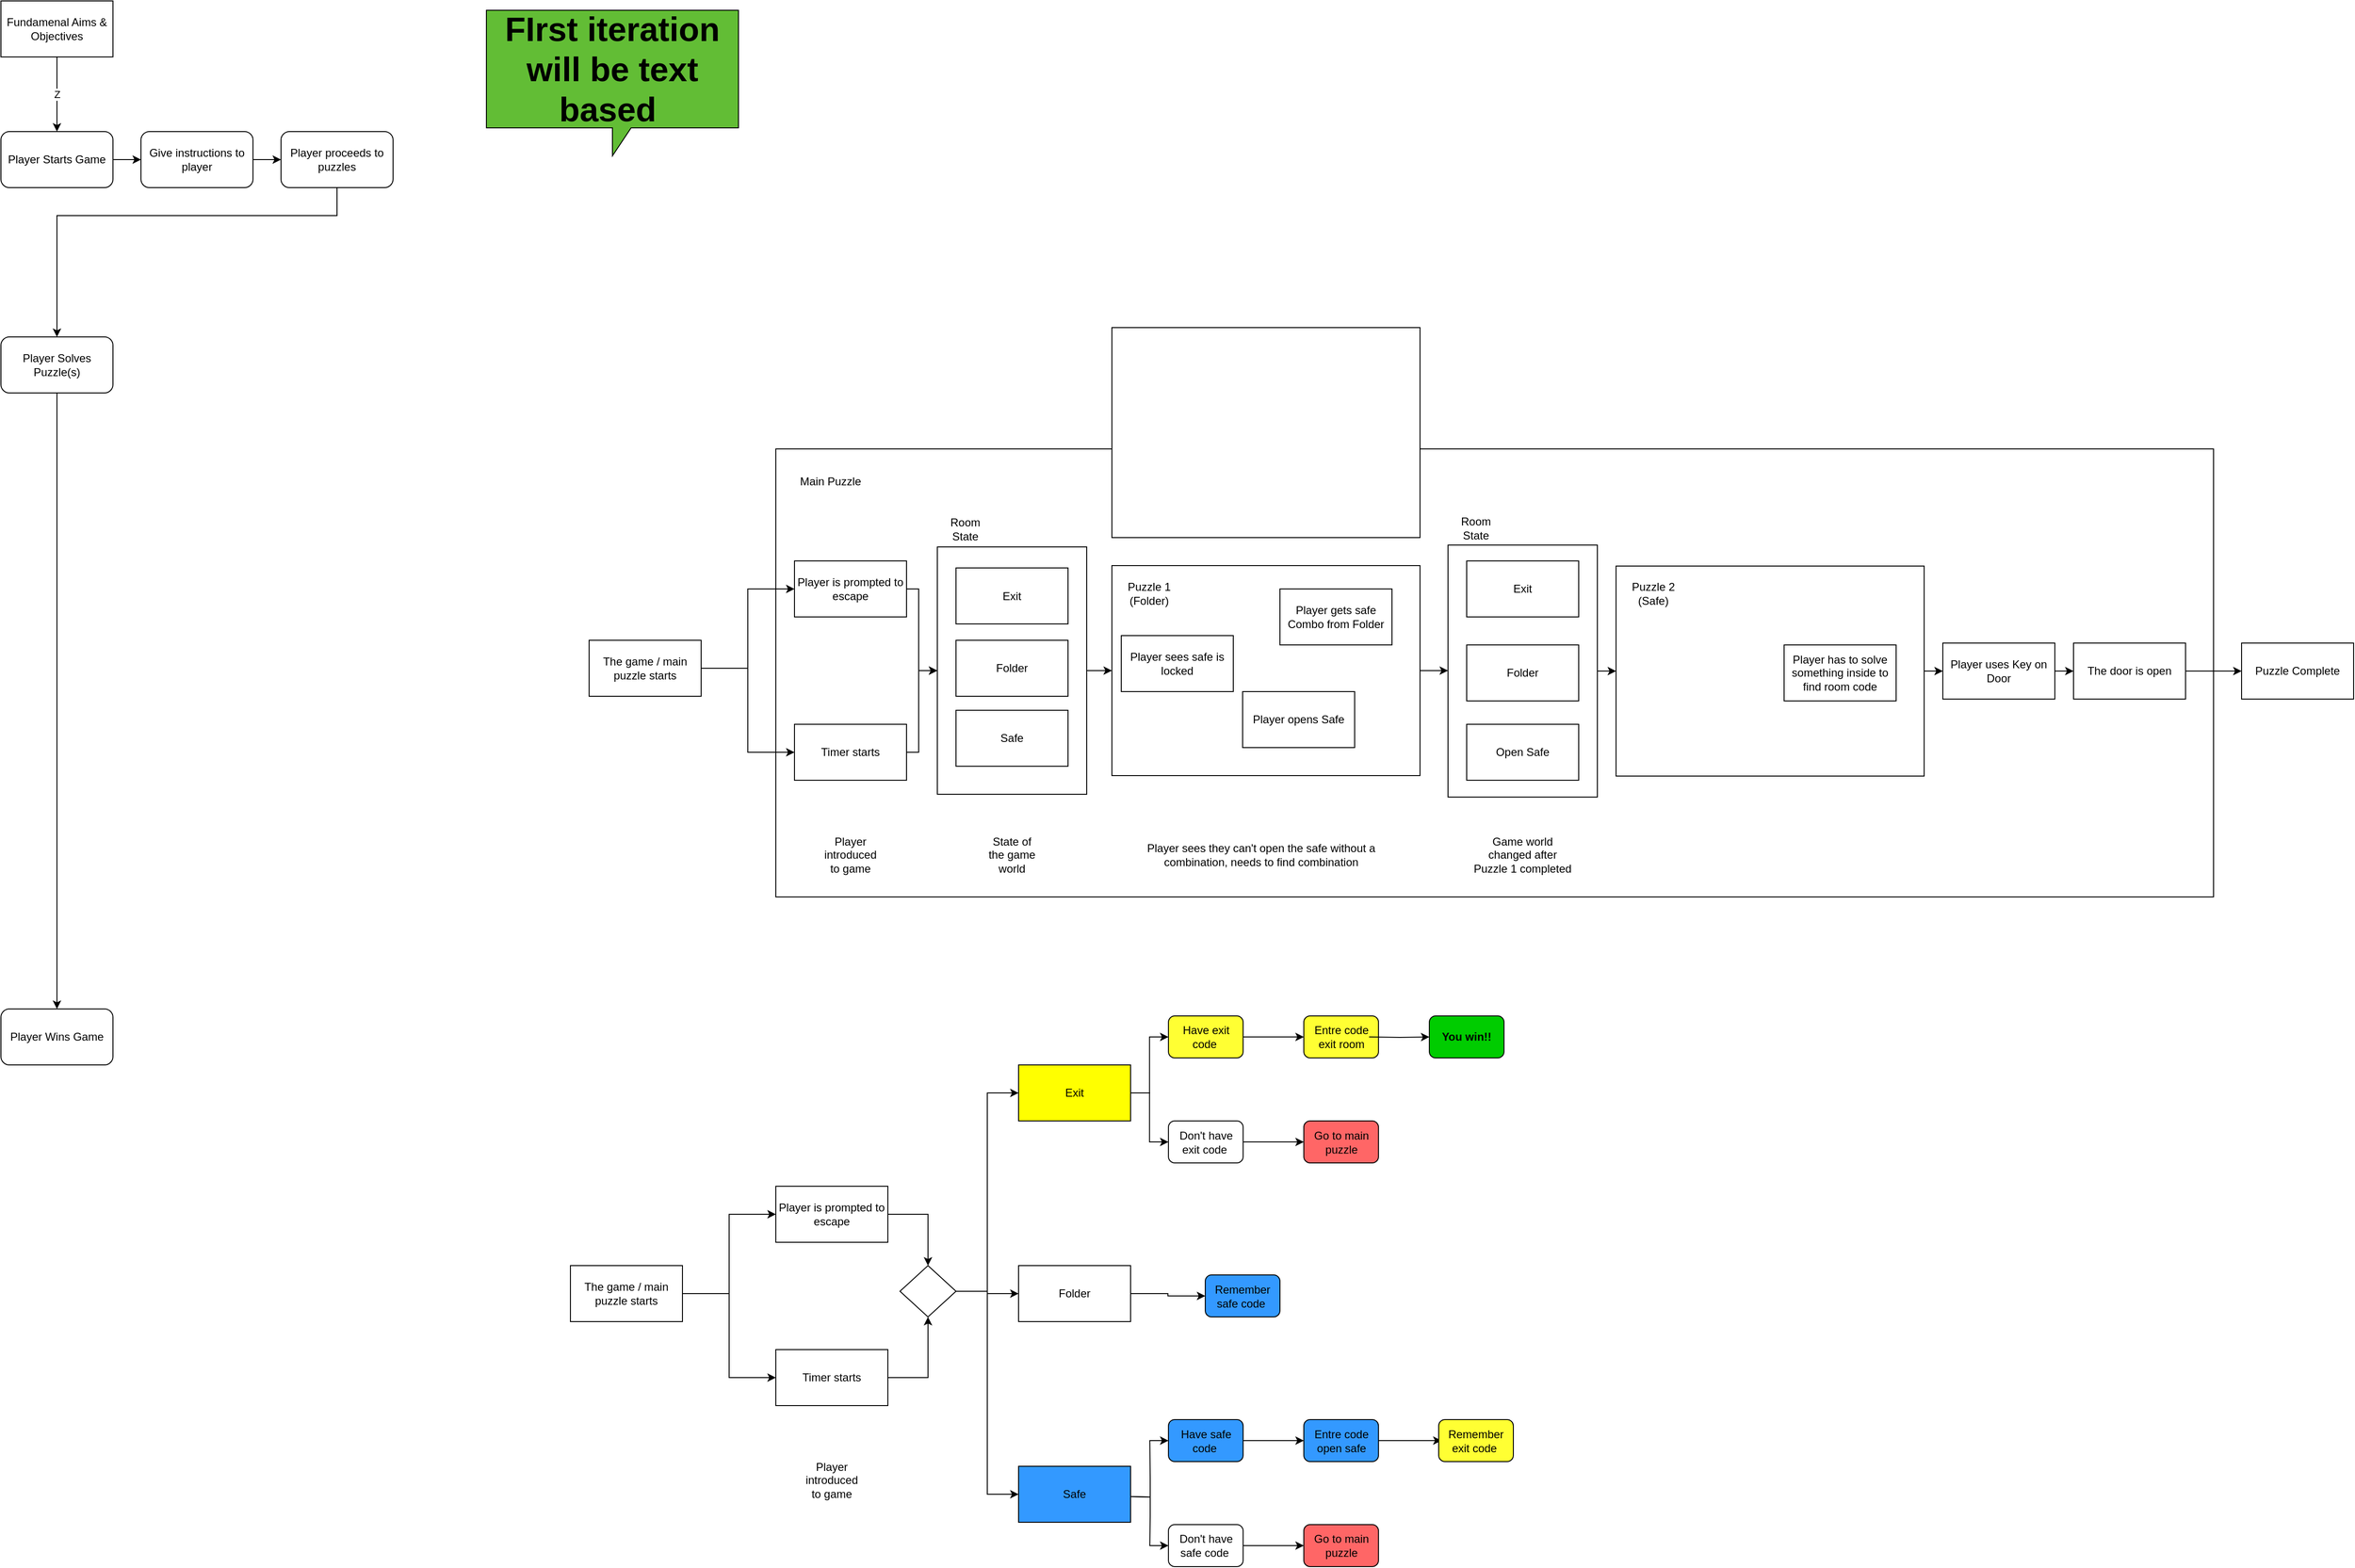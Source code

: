 <mxfile>
    <diagram name="Page-1" id="GfA2yV0lj326bmlCq0dj">
        <mxGraphModel dx="2487" dy="1410" grid="1" gridSize="10" guides="1" tooltips="1" connect="1" arrows="1" fold="1" page="1" pageScale="1" pageWidth="827" pageHeight="1169" math="0" shadow="0">
            <root>
                <mxCell id="0"/>
                <mxCell id="1" parent="0"/>
                <mxCell id="dLEeH7XtWC_-MkwcOJhK-49" value="" style="rounded=0;whiteSpace=wrap;html=1;movable=1;resizable=1;rotatable=1;deletable=1;editable=1;locked=0;connectable=1;" parent="1" vertex="1">
                    <mxGeometry x="850" y="490" width="1540" height="480" as="geometry"/>
                </mxCell>
                <mxCell id="dLEeH7XtWC_-MkwcOJhK-95" style="edgeStyle=orthogonalEdgeStyle;rounded=0;orthogonalLoop=1;jettySize=auto;html=1;exitX=1;exitY=0.5;exitDx=0;exitDy=0;entryX=0;entryY=0.5;entryDx=0;entryDy=0;" parent="1" source="dLEeH7XtWC_-MkwcOJhK-70" target="dLEeH7XtWC_-MkwcOJhK-77" edge="1">
                    <mxGeometry relative="1" as="geometry"/>
                </mxCell>
                <mxCell id="dLEeH7XtWC_-MkwcOJhK-70" value="" style="rounded=0;whiteSpace=wrap;html=1;fontStyle=1" parent="1" vertex="1">
                    <mxGeometry x="1210" y="615" width="330" height="225" as="geometry"/>
                </mxCell>
                <mxCell id="dLEeH7XtWC_-MkwcOJhK-94" style="edgeStyle=orthogonalEdgeStyle;rounded=0;orthogonalLoop=1;jettySize=auto;html=1;exitX=1;exitY=0.5;exitDx=0;exitDy=0;entryX=0;entryY=0.5;entryDx=0;entryDy=0;" parent="1" source="dLEeH7XtWC_-MkwcOJhK-46" target="dLEeH7XtWC_-MkwcOJhK-70" edge="1">
                    <mxGeometry relative="1" as="geometry"/>
                </mxCell>
                <mxCell id="dLEeH7XtWC_-MkwcOJhK-46" value="" style="rounded=0;whiteSpace=wrap;html=1;movable=1;resizable=1;rotatable=1;deletable=1;editable=1;locked=0;connectable=1;" parent="1" vertex="1">
                    <mxGeometry x="1023" y="595" width="160" height="265" as="geometry"/>
                </mxCell>
                <mxCell id="dLEeH7XtWC_-MkwcOJhK-6" value="Z" style="edgeStyle=orthogonalEdgeStyle;rounded=0;orthogonalLoop=1;jettySize=auto;html=1;exitX=0.5;exitY=1;exitDx=0;exitDy=0;entryX=0.5;entryY=0;entryDx=0;entryDy=0;" parent="1" source="dLEeH7XtWC_-MkwcOJhK-2" target="dLEeH7XtWC_-MkwcOJhK-3" edge="1">
                    <mxGeometry relative="1" as="geometry"/>
                </mxCell>
                <mxCell id="dLEeH7XtWC_-MkwcOJhK-2" value="&lt;div&gt;Fundamenal Aims &amp;amp; Objectives&lt;/div&gt;" style="rounded=0;whiteSpace=wrap;html=1;" parent="1" vertex="1">
                    <mxGeometry x="20" y="10" width="120" height="60" as="geometry"/>
                </mxCell>
                <mxCell id="dLEeH7XtWC_-MkwcOJhK-12" style="edgeStyle=orthogonalEdgeStyle;rounded=0;orthogonalLoop=1;jettySize=auto;html=1;exitX=1;exitY=0.5;exitDx=0;exitDy=0;entryX=0;entryY=0.5;entryDx=0;entryDy=0;" parent="1" source="dLEeH7XtWC_-MkwcOJhK-3" target="dLEeH7XtWC_-MkwcOJhK-11" edge="1">
                    <mxGeometry relative="1" as="geometry"/>
                </mxCell>
                <mxCell id="dLEeH7XtWC_-MkwcOJhK-3" value="Player Starts Game" style="rounded=1;whiteSpace=wrap;html=1;" parent="1" vertex="1">
                    <mxGeometry x="20" y="150" width="120" height="60" as="geometry"/>
                </mxCell>
                <mxCell id="dLEeH7XtWC_-MkwcOJhK-103" style="edgeStyle=orthogonalEdgeStyle;rounded=0;orthogonalLoop=1;jettySize=auto;html=1;exitX=0.5;exitY=1;exitDx=0;exitDy=0;entryX=0.5;entryY=0;entryDx=0;entryDy=0;" parent="1" source="dLEeH7XtWC_-MkwcOJhK-4" target="dLEeH7XtWC_-MkwcOJhK-5" edge="1">
                    <mxGeometry relative="1" as="geometry"/>
                </mxCell>
                <mxCell id="dLEeH7XtWC_-MkwcOJhK-4" value="Player Solves Puzzle(s)" style="rounded=1;whiteSpace=wrap;html=1;" parent="1" vertex="1">
                    <mxGeometry x="20" y="370" width="120" height="60" as="geometry"/>
                </mxCell>
                <mxCell id="dLEeH7XtWC_-MkwcOJhK-5" value="Player Wins Game" style="rounded=1;whiteSpace=wrap;html=1;" parent="1" vertex="1">
                    <mxGeometry x="20" y="1090" width="120" height="60" as="geometry"/>
                </mxCell>
                <mxCell id="dLEeH7XtWC_-MkwcOJhK-14" style="edgeStyle=orthogonalEdgeStyle;rounded=0;orthogonalLoop=1;jettySize=auto;html=1;exitX=1;exitY=0.5;exitDx=0;exitDy=0;entryX=0;entryY=0.5;entryDx=0;entryDy=0;" parent="1" source="dLEeH7XtWC_-MkwcOJhK-11" target="dLEeH7XtWC_-MkwcOJhK-13" edge="1">
                    <mxGeometry relative="1" as="geometry"/>
                </mxCell>
                <mxCell id="dLEeH7XtWC_-MkwcOJhK-11" value="Give instructions to player" style="rounded=1;whiteSpace=wrap;html=1;" parent="1" vertex="1">
                    <mxGeometry x="170" y="150" width="120" height="60" as="geometry"/>
                </mxCell>
                <mxCell id="dLEeH7XtWC_-MkwcOJhK-15" style="edgeStyle=orthogonalEdgeStyle;rounded=0;orthogonalLoop=1;jettySize=auto;html=1;exitX=0.5;exitY=1;exitDx=0;exitDy=0;entryX=0.5;entryY=0;entryDx=0;entryDy=0;" parent="1" source="dLEeH7XtWC_-MkwcOJhK-13" target="dLEeH7XtWC_-MkwcOJhK-4" edge="1">
                    <mxGeometry relative="1" as="geometry">
                        <mxPoint x="80" y="610" as="targetPoint"/>
                        <Array as="points">
                            <mxPoint x="380" y="240"/>
                            <mxPoint x="80" y="240"/>
                        </Array>
                    </mxGeometry>
                </mxCell>
                <mxCell id="dLEeH7XtWC_-MkwcOJhK-13" value="Player proceeds to puzzles" style="rounded=1;whiteSpace=wrap;html=1;" parent="1" vertex="1">
                    <mxGeometry x="320" y="150" width="120" height="60" as="geometry"/>
                </mxCell>
                <mxCell id="dLEeH7XtWC_-MkwcOJhK-28" value="&lt;div&gt;Puzzle Complete&lt;/div&gt;" style="rounded=0;whiteSpace=wrap;html=1;" parent="1" vertex="1">
                    <mxGeometry x="2420" y="698" width="120" height="60" as="geometry"/>
                </mxCell>
                <mxCell id="dLEeH7XtWC_-MkwcOJhK-33" style="edgeStyle=orthogonalEdgeStyle;rounded=0;orthogonalLoop=1;jettySize=auto;html=1;exitX=1;exitY=0.5;exitDx=0;exitDy=0;entryX=0;entryY=0.5;entryDx=0;entryDy=0;" parent="1" source="dLEeH7XtWC_-MkwcOJhK-29" target="dLEeH7XtWC_-MkwcOJhK-28" edge="1">
                    <mxGeometry relative="1" as="geometry"/>
                </mxCell>
                <mxCell id="dLEeH7XtWC_-MkwcOJhK-29" value="The door is open" style="rounded=0;whiteSpace=wrap;html=1;" parent="1" vertex="1">
                    <mxGeometry x="2240" y="698" width="120" height="60" as="geometry"/>
                </mxCell>
                <mxCell id="dLEeH7XtWC_-MkwcOJhK-85" style="edgeStyle=orthogonalEdgeStyle;rounded=0;orthogonalLoop=1;jettySize=auto;html=1;exitX=1;exitY=0.5;exitDx=0;exitDy=0;entryX=0;entryY=0.5;entryDx=0;entryDy=0;" parent="1" source="dLEeH7XtWC_-MkwcOJhK-31" target="dLEeH7XtWC_-MkwcOJhK-45" edge="1">
                    <mxGeometry relative="1" as="geometry"/>
                </mxCell>
                <mxCell id="dLEeH7XtWC_-MkwcOJhK-86" style="edgeStyle=orthogonalEdgeStyle;rounded=0;orthogonalLoop=1;jettySize=auto;html=1;exitX=1;exitY=0.5;exitDx=0;exitDy=0;entryX=0;entryY=0.5;entryDx=0;entryDy=0;" parent="1" source="dLEeH7XtWC_-MkwcOJhK-31" target="lfsXM8BVKZFqsffCW_9Q-21" edge="1">
                    <mxGeometry relative="1" as="geometry"/>
                </mxCell>
                <mxCell id="dLEeH7XtWC_-MkwcOJhK-31" value="The game / main puzzle starts" style="rounded=0;whiteSpace=wrap;html=1;" parent="1" vertex="1">
                    <mxGeometry x="650" y="695" width="120" height="60" as="geometry"/>
                </mxCell>
                <mxCell id="dLEeH7XtWC_-MkwcOJhK-35" style="edgeStyle=orthogonalEdgeStyle;rounded=0;orthogonalLoop=1;jettySize=auto;html=1;exitX=1;exitY=0.5;exitDx=0;exitDy=0;entryX=0;entryY=0.5;entryDx=0;entryDy=0;" parent="1" source="dLEeH7XtWC_-MkwcOJhK-34" target="dLEeH7XtWC_-MkwcOJhK-29" edge="1">
                    <mxGeometry relative="1" as="geometry"/>
                </mxCell>
                <mxCell id="dLEeH7XtWC_-MkwcOJhK-34" value="&lt;div&gt;Player uses Key on Door&lt;/div&gt;" style="rounded=0;whiteSpace=wrap;html=1;" parent="1" vertex="1">
                    <mxGeometry x="2100" y="698" width="120" height="60" as="geometry"/>
                </mxCell>
                <mxCell id="dLEeH7XtWC_-MkwcOJhK-38" value="Player gets safe Combo from Folder" style="rounded=0;whiteSpace=wrap;html=1;" parent="1" vertex="1">
                    <mxGeometry x="1390" y="640" width="120" height="60" as="geometry"/>
                </mxCell>
                <mxCell id="dLEeH7XtWC_-MkwcOJhK-41" value="Folder" style="rounded=0;whiteSpace=wrap;html=1;movable=1;resizable=1;rotatable=1;deletable=1;editable=1;locked=0;connectable=1;" parent="1" vertex="1">
                    <mxGeometry x="1043" y="695" width="120" height="60" as="geometry"/>
                </mxCell>
                <mxCell id="dLEeH7XtWC_-MkwcOJhK-43" value="Exit" style="rounded=0;whiteSpace=wrap;html=1;movable=1;resizable=1;rotatable=1;deletable=1;editable=1;locked=0;connectable=1;" parent="1" vertex="1">
                    <mxGeometry x="1043" y="617.5" width="120" height="60" as="geometry"/>
                </mxCell>
                <mxCell id="dLEeH7XtWC_-MkwcOJhK-44" value="&lt;div&gt;Safe&lt;/div&gt;" style="rounded=0;whiteSpace=wrap;html=1;movable=1;resizable=1;rotatable=1;deletable=1;editable=1;locked=0;connectable=1;" parent="1" vertex="1">
                    <mxGeometry x="1043" y="770" width="120" height="60" as="geometry"/>
                </mxCell>
                <mxCell id="dLEeH7XtWC_-MkwcOJhK-47" value="Player sees safe is locked" style="rounded=0;whiteSpace=wrap;html=1;" parent="1" vertex="1">
                    <mxGeometry x="1220" y="690" width="120" height="60" as="geometry"/>
                </mxCell>
                <mxCell id="dLEeH7XtWC_-MkwcOJhK-90" style="edgeStyle=orthogonalEdgeStyle;rounded=0;orthogonalLoop=1;jettySize=auto;html=1;exitX=1;exitY=0.5;exitDx=0;exitDy=0;entryX=0;entryY=0.5;entryDx=0;entryDy=0;" parent="1" source="dLEeH7XtWC_-MkwcOJhK-45" target="dLEeH7XtWC_-MkwcOJhK-46" edge="1">
                    <mxGeometry relative="1" as="geometry">
                        <Array as="points">
                            <mxPoint x="1003" y="640"/>
                            <mxPoint x="1003" y="728"/>
                        </Array>
                    </mxGeometry>
                </mxCell>
                <mxCell id="dLEeH7XtWC_-MkwcOJhK-45" value="Player is prompted to escape" style="rounded=0;whiteSpace=wrap;html=1;" parent="1" vertex="1">
                    <mxGeometry x="870" y="610" width="120" height="60" as="geometry"/>
                </mxCell>
                <mxCell id="dLEeH7XtWC_-MkwcOJhK-51" value="Main Puzzle" style="text;strokeColor=none;fillColor=none;align=left;verticalAlign=middle;spacingLeft=4;spacingRight=4;overflow=hidden;points=[[0,0.5],[1,0.5]];portConstraint=eastwest;rotatable=0;whiteSpace=wrap;html=1;" parent="1" vertex="1">
                    <mxGeometry x="870" y="510" width="160" height="30" as="geometry"/>
                </mxCell>
                <mxCell id="fkQmUBQ5UeqzKAua68R4-10" value="&lt;b style=&quot;font-size: 12px;&quot;&gt;&lt;font style=&quot;font-size: 36px;&quot;&gt;FIrst iteration will be text based&amp;nbsp;&lt;/font&gt;&lt;/b&gt;" style="shape=callout;whiteSpace=wrap;html=1;perimeter=calloutPerimeter;fillColor=#62BD35;" parent="1" vertex="1">
                    <mxGeometry x="540" y="20" width="270" height="156" as="geometry"/>
                </mxCell>
                <mxCell id="dLEeH7XtWC_-MkwcOJhK-91" style="edgeStyle=orthogonalEdgeStyle;rounded=0;orthogonalLoop=1;jettySize=auto;html=1;exitX=1;exitY=0.5;exitDx=0;exitDy=0;entryX=0;entryY=0.5;entryDx=0;entryDy=0;" parent="1" source="lfsXM8BVKZFqsffCW_9Q-21" target="dLEeH7XtWC_-MkwcOJhK-46" edge="1">
                    <mxGeometry relative="1" as="geometry">
                        <Array as="points">
                            <mxPoint x="1003" y="815"/>
                            <mxPoint x="1003" y="728"/>
                        </Array>
                    </mxGeometry>
                </mxCell>
                <mxCell id="lfsXM8BVKZFqsffCW_9Q-21" value="Timer starts" style="rounded=0;whiteSpace=wrap;html=1;" parent="1" vertex="1">
                    <mxGeometry x="870" y="785" width="120" height="60" as="geometry"/>
                </mxCell>
                <mxCell id="dLEeH7XtWC_-MkwcOJhK-71" value="Puzzle 1 (Folder)" style="text;html=1;strokeColor=none;fillColor=none;align=center;verticalAlign=middle;whiteSpace=wrap;rounded=0;" parent="1" vertex="1">
                    <mxGeometry x="1220" y="630" width="60" height="30" as="geometry"/>
                </mxCell>
                <mxCell id="dLEeH7XtWC_-MkwcOJhK-97" style="edgeStyle=orthogonalEdgeStyle;rounded=0;orthogonalLoop=1;jettySize=auto;html=1;exitX=1;exitY=0.5;exitDx=0;exitDy=0;entryX=0;entryY=0.5;entryDx=0;entryDy=0;" parent="1" source="dLEeH7XtWC_-MkwcOJhK-72" target="dLEeH7XtWC_-MkwcOJhK-34" edge="1">
                    <mxGeometry relative="1" as="geometry"/>
                </mxCell>
                <mxCell id="dLEeH7XtWC_-MkwcOJhK-72" value="" style="rounded=0;whiteSpace=wrap;html=1;fontStyle=1" parent="1" vertex="1">
                    <mxGeometry x="1750" y="615.5" width="330" height="225" as="geometry"/>
                </mxCell>
                <mxCell id="dLEeH7XtWC_-MkwcOJhK-73" value="Player has to solve something inside to find room code" style="rounded=0;whiteSpace=wrap;html=1;" parent="1" vertex="1">
                    <mxGeometry x="1930" y="700" width="120" height="60" as="geometry"/>
                </mxCell>
                <mxCell id="dLEeH7XtWC_-MkwcOJhK-74" value="Player opens Safe" style="rounded=0;whiteSpace=wrap;html=1;" parent="1" vertex="1">
                    <mxGeometry x="1350" y="750" width="120" height="60" as="geometry"/>
                </mxCell>
                <mxCell id="dLEeH7XtWC_-MkwcOJhK-75" value="Puzzle 2&lt;br&gt;(Safe)" style="text;html=1;strokeColor=none;fillColor=none;align=center;verticalAlign=middle;whiteSpace=wrap;rounded=0;" parent="1" vertex="1">
                    <mxGeometry x="1760" y="630" width="60" height="30" as="geometry"/>
                </mxCell>
                <mxCell id="dLEeH7XtWC_-MkwcOJhK-96" style="edgeStyle=orthogonalEdgeStyle;rounded=0;orthogonalLoop=1;jettySize=auto;html=1;exitX=1;exitY=0.5;exitDx=0;exitDy=0;entryX=0;entryY=0.5;entryDx=0;entryDy=0;" parent="1" source="dLEeH7XtWC_-MkwcOJhK-77" target="dLEeH7XtWC_-MkwcOJhK-72" edge="1">
                    <mxGeometry relative="1" as="geometry"/>
                </mxCell>
                <mxCell id="dLEeH7XtWC_-MkwcOJhK-77" value="" style="rounded=0;whiteSpace=wrap;html=1;" parent="1" vertex="1">
                    <mxGeometry x="1570" y="593" width="160" height="270" as="geometry"/>
                </mxCell>
                <mxCell id="dLEeH7XtWC_-MkwcOJhK-78" value="Folder" style="rounded=0;whiteSpace=wrap;html=1;" parent="1" vertex="1">
                    <mxGeometry x="1590" y="700" width="120" height="60" as="geometry"/>
                </mxCell>
                <mxCell id="dLEeH7XtWC_-MkwcOJhK-79" value="Exit" style="rounded=0;whiteSpace=wrap;html=1;" parent="1" vertex="1">
                    <mxGeometry x="1590" y="610" width="120" height="60" as="geometry"/>
                </mxCell>
                <mxCell id="dLEeH7XtWC_-MkwcOJhK-80" value="&lt;div&gt;Open Safe&lt;/div&gt;" style="rounded=0;whiteSpace=wrap;html=1;" parent="1" vertex="1">
                    <mxGeometry x="1590" y="785" width="120" height="60" as="geometry"/>
                </mxCell>
                <mxCell id="dLEeH7XtWC_-MkwcOJhK-81" value="Room State" style="text;html=1;strokeColor=none;fillColor=none;align=center;verticalAlign=middle;whiteSpace=wrap;rounded=0;movable=1;resizable=1;rotatable=1;deletable=1;editable=1;locked=0;connectable=1;" parent="1" vertex="1">
                    <mxGeometry x="1023" y="561" width="60" height="30" as="geometry"/>
                </mxCell>
                <mxCell id="dLEeH7XtWC_-MkwcOJhK-82" value="Room State" style="text;html=1;strokeColor=none;fillColor=none;align=center;verticalAlign=middle;whiteSpace=wrap;rounded=0;" parent="1" vertex="1">
                    <mxGeometry x="1570" y="560" width="60" height="30" as="geometry"/>
                </mxCell>
                <mxCell id="dLEeH7XtWC_-MkwcOJhK-98" value="Player introduced to game" style="text;html=1;strokeColor=none;fillColor=none;align=center;verticalAlign=middle;whiteSpace=wrap;rounded=0;" parent="1" vertex="1">
                    <mxGeometry x="900" y="910" width="60" height="30" as="geometry"/>
                </mxCell>
                <mxCell id="dLEeH7XtWC_-MkwcOJhK-99" value="State of the game world" style="text;html=1;strokeColor=none;fillColor=none;align=center;verticalAlign=middle;whiteSpace=wrap;rounded=0;" parent="1" vertex="1">
                    <mxGeometry x="1073" y="910" width="60" height="30" as="geometry"/>
                </mxCell>
                <mxCell id="dLEeH7XtWC_-MkwcOJhK-100" value="Game world changed after Puzzle 1 completed" style="text;html=1;strokeColor=none;fillColor=none;align=center;verticalAlign=middle;whiteSpace=wrap;rounded=0;" parent="1" vertex="1">
                    <mxGeometry x="1595" y="910" width="110" height="30" as="geometry"/>
                </mxCell>
                <mxCell id="dLEeH7XtWC_-MkwcOJhK-102" value="Player sees they can't open the safe without a combination, needs to find combination" style="text;html=1;strokeColor=none;fillColor=none;align=center;verticalAlign=middle;whiteSpace=wrap;rounded=0;" parent="1" vertex="1">
                    <mxGeometry x="1220" y="910" width="300" height="30" as="geometry"/>
                </mxCell>
                <mxCell id="fkQmUBQ5UeqzKAua68R4-34" style="edgeStyle=orthogonalEdgeStyle;rounded=0;orthogonalLoop=1;jettySize=auto;html=1;exitX=1;exitY=0.5;exitDx=0;exitDy=0;entryX=0;entryY=0.5;entryDx=0;entryDy=0;" parent="1" source="fkQmUBQ5UeqzKAua68R4-36" target="fkQmUBQ5UeqzKAua68R4-38" edge="1">
                    <mxGeometry relative="1" as="geometry"/>
                </mxCell>
                <mxCell id="fkQmUBQ5UeqzKAua68R4-35" style="edgeStyle=orthogonalEdgeStyle;rounded=0;orthogonalLoop=1;jettySize=auto;html=1;exitX=1;exitY=0.5;exitDx=0;exitDy=0;entryX=0;entryY=0.5;entryDx=0;entryDy=0;" parent="1" source="fkQmUBQ5UeqzKAua68R4-36" target="fkQmUBQ5UeqzKAua68R4-40" edge="1">
                    <mxGeometry relative="1" as="geometry"/>
                </mxCell>
                <mxCell id="fkQmUBQ5UeqzKAua68R4-36" value="The game / main puzzle starts" style="rounded=0;whiteSpace=wrap;html=1;" parent="1" vertex="1">
                    <mxGeometry x="630" y="1365" width="120" height="60" as="geometry"/>
                </mxCell>
                <mxCell id="fkQmUBQ5UeqzKAua68R4-57" style="edgeStyle=orthogonalEdgeStyle;rounded=0;orthogonalLoop=1;jettySize=auto;html=1;exitX=1;exitY=0.5;exitDx=0;exitDy=0;entryX=0.5;entryY=0;entryDx=0;entryDy=0;" parent="1" source="fkQmUBQ5UeqzKAua68R4-38" target="fkQmUBQ5UeqzKAua68R4-56" edge="1">
                    <mxGeometry relative="1" as="geometry"/>
                </mxCell>
                <mxCell id="fkQmUBQ5UeqzKAua68R4-38" value="Player is prompted to escape" style="rounded=0;whiteSpace=wrap;html=1;" parent="1" vertex="1">
                    <mxGeometry x="850" y="1280" width="120" height="60" as="geometry"/>
                </mxCell>
                <mxCell id="fkQmUBQ5UeqzKAua68R4-58" style="edgeStyle=orthogonalEdgeStyle;rounded=0;orthogonalLoop=1;jettySize=auto;html=1;exitX=1;exitY=0.5;exitDx=0;exitDy=0;entryX=0.5;entryY=1;entryDx=0;entryDy=0;" parent="1" source="fkQmUBQ5UeqzKAua68R4-40" target="fkQmUBQ5UeqzKAua68R4-56" edge="1">
                    <mxGeometry relative="1" as="geometry"/>
                </mxCell>
                <mxCell id="fkQmUBQ5UeqzKAua68R4-40" value="Timer starts" style="rounded=0;whiteSpace=wrap;html=1;" parent="1" vertex="1">
                    <mxGeometry x="850" y="1455" width="120" height="60" as="geometry"/>
                </mxCell>
                <mxCell id="fkQmUBQ5UeqzKAua68R4-41" value="Player introduced to game" style="text;html=1;strokeColor=none;fillColor=none;align=center;verticalAlign=middle;whiteSpace=wrap;rounded=0;" parent="1" vertex="1">
                    <mxGeometry x="880" y="1580" width="60" height="30" as="geometry"/>
                </mxCell>
                <mxCell id="fkQmUBQ5UeqzKAua68R4-69" style="edgeStyle=orthogonalEdgeStyle;rounded=0;orthogonalLoop=1;jettySize=auto;html=1;exitX=1;exitY=0.5;exitDx=0;exitDy=0;entryX=0;entryY=0.5;entryDx=0;entryDy=0;" parent="1" source="fkQmUBQ5UeqzKAua68R4-44" target="fkQmUBQ5UeqzKAua68R4-67" edge="1">
                    <mxGeometry relative="1" as="geometry">
                        <mxPoint x="1297.5" y="1395" as="targetPoint"/>
                    </mxGeometry>
                </mxCell>
                <mxCell id="fkQmUBQ5UeqzKAua68R4-44" value="Folder" style="rounded=0;whiteSpace=wrap;html=1;movable=1;resizable=1;rotatable=1;deletable=1;editable=1;locked=0;connectable=1;" parent="1" vertex="1">
                    <mxGeometry x="1110" y="1365" width="120" height="60" as="geometry"/>
                </mxCell>
                <mxCell id="fkQmUBQ5UeqzKAua68R4-54" style="edgeStyle=orthogonalEdgeStyle;rounded=0;orthogonalLoop=1;jettySize=auto;html=1;exitX=1;exitY=0.5;exitDx=0;exitDy=0;entryX=0;entryY=0.5;entryDx=0;entryDy=0;" parent="1" source="fkQmUBQ5UeqzKAua68R4-45" target="fkQmUBQ5UeqzKAua68R4-49" edge="1">
                    <mxGeometry relative="1" as="geometry"/>
                </mxCell>
                <mxCell id="fkQmUBQ5UeqzKAua68R4-55" style="edgeStyle=orthogonalEdgeStyle;rounded=0;orthogonalLoop=1;jettySize=auto;html=1;exitX=1;exitY=0.5;exitDx=0;exitDy=0;entryX=0;entryY=0.5;entryDx=0;entryDy=0;" parent="1" source="fkQmUBQ5UeqzKAua68R4-45" target="fkQmUBQ5UeqzKAua68R4-48" edge="1">
                    <mxGeometry relative="1" as="geometry"/>
                </mxCell>
                <mxCell id="fkQmUBQ5UeqzKAua68R4-45" value="Exit" style="rounded=0;whiteSpace=wrap;html=1;movable=1;resizable=1;rotatable=1;deletable=1;editable=1;locked=0;connectable=1;fillColor=#FFFF00;" parent="1" vertex="1">
                    <mxGeometry x="1110" y="1150" width="120" height="60" as="geometry"/>
                </mxCell>
                <mxCell id="fkQmUBQ5UeqzKAua68R4-46" value="&lt;div&gt;Safe&lt;/div&gt;" style="rounded=0;whiteSpace=wrap;html=1;movable=1;resizable=1;rotatable=1;deletable=1;editable=1;locked=0;connectable=1;fillColor=#3399FF;" parent="1" vertex="1">
                    <mxGeometry x="1110" y="1580" width="120" height="60" as="geometry"/>
                </mxCell>
                <mxCell id="fkQmUBQ5UeqzKAua68R4-52" style="edgeStyle=orthogonalEdgeStyle;rounded=0;orthogonalLoop=1;jettySize=auto;html=1;exitX=1;exitY=0.5;exitDx=0;exitDy=0;entryX=0;entryY=0.5;entryDx=0;entryDy=0;" parent="1" source="fkQmUBQ5UeqzKAua68R4-48" target="fkQmUBQ5UeqzKAua68R4-51" edge="1">
                    <mxGeometry relative="1" as="geometry"/>
                </mxCell>
                <mxCell id="fkQmUBQ5UeqzKAua68R4-48" value="Have exit code&amp;nbsp;" style="rounded=1;whiteSpace=wrap;html=1;fillColor=#FFFF33;" parent="1" vertex="1">
                    <mxGeometry x="1270.55" y="1097.5" width="80" height="45" as="geometry"/>
                </mxCell>
                <mxCell id="lfsXM8BVKZFqsffCW_9Q-23" value="" style="rounded=0;whiteSpace=wrap;html=1;fontStyle=1" parent="1" vertex="1">
                    <mxGeometry x="1210" y="360" width="330" height="225" as="geometry"/>
                </mxCell>
                <mxCell id="fkQmUBQ5UeqzKAua68R4-53" style="edgeStyle=orthogonalEdgeStyle;rounded=0;orthogonalLoop=1;jettySize=auto;html=1;exitX=1;exitY=0.5;exitDx=0;exitDy=0;entryX=0;entryY=0.5;entryDx=0;entryDy=0;" parent="1" source="fkQmUBQ5UeqzKAua68R4-49" target="fkQmUBQ5UeqzKAua68R4-50" edge="1">
                    <mxGeometry relative="1" as="geometry"/>
                </mxCell>
                <mxCell id="fkQmUBQ5UeqzKAua68R4-49" value="Don't have exit code&amp;nbsp;" style="rounded=1;whiteSpace=wrap;html=1;" parent="1" vertex="1">
                    <mxGeometry x="1270.55" y="1210" width="80" height="45" as="geometry"/>
                </mxCell>
                <mxCell id="fkQmUBQ5UeqzKAua68R4-50" value="Go to main puzzle" style="rounded=1;whiteSpace=wrap;html=1;fillColor=#FF6666;" parent="1" vertex="1">
                    <mxGeometry x="1415.55" y="1210" width="80" height="45" as="geometry"/>
                </mxCell>
                <mxCell id="fkQmUBQ5UeqzKAua68R4-51" value="Entre code exit room" style="rounded=1;whiteSpace=wrap;html=1;fillColor=#FFFF33;" parent="1" vertex="1">
                    <mxGeometry x="1415.55" y="1097.5" width="80" height="45" as="geometry"/>
                </mxCell>
                <mxCell id="fkQmUBQ5UeqzKAua68R4-59" style="edgeStyle=orthogonalEdgeStyle;rounded=0;orthogonalLoop=1;jettySize=auto;html=1;exitX=1;exitY=0.5;exitDx=0;exitDy=0;entryX=0;entryY=0.5;entryDx=0;entryDy=0;" parent="1" source="fkQmUBQ5UeqzKAua68R4-56" target="fkQmUBQ5UeqzKAua68R4-45" edge="1">
                    <mxGeometry relative="1" as="geometry"/>
                </mxCell>
                <mxCell id="fkQmUBQ5UeqzKAua68R4-60" style="edgeStyle=orthogonalEdgeStyle;rounded=0;orthogonalLoop=1;jettySize=auto;html=1;exitX=1;exitY=0.5;exitDx=0;exitDy=0;entryX=0;entryY=0.5;entryDx=0;entryDy=0;" parent="1" source="fkQmUBQ5UeqzKAua68R4-56" target="fkQmUBQ5UeqzKAua68R4-44" edge="1">
                    <mxGeometry relative="1" as="geometry"/>
                </mxCell>
                <mxCell id="fkQmUBQ5UeqzKAua68R4-61" style="edgeStyle=orthogonalEdgeStyle;rounded=0;orthogonalLoop=1;jettySize=auto;html=1;exitX=1;exitY=0.5;exitDx=0;exitDy=0;entryX=0;entryY=0.5;entryDx=0;entryDy=0;" parent="1" source="fkQmUBQ5UeqzKAua68R4-56" target="fkQmUBQ5UeqzKAua68R4-46" edge="1">
                    <mxGeometry relative="1" as="geometry"/>
                </mxCell>
                <mxCell id="fkQmUBQ5UeqzKAua68R4-56" value="" style="rhombus;whiteSpace=wrap;html=1;" parent="1" vertex="1">
                    <mxGeometry x="983" y="1365" width="60" height="55" as="geometry"/>
                </mxCell>
                <mxCell id="fkQmUBQ5UeqzKAua68R4-67" value="Remember safe code&amp;nbsp;" style="rounded=1;whiteSpace=wrap;html=1;fillColor=#3399FF;" parent="1" vertex="1">
                    <mxGeometry x="1310" y="1375" width="80" height="45" as="geometry"/>
                </mxCell>
                <mxCell id="fkQmUBQ5UeqzKAua68R4-70" style="edgeStyle=orthogonalEdgeStyle;rounded=0;orthogonalLoop=1;jettySize=auto;html=1;exitX=1;exitY=0.5;exitDx=0;exitDy=0;entryX=0;entryY=0.5;entryDx=0;entryDy=0;" edge="1" parent="1" target="fkQmUBQ5UeqzKAua68R4-75">
                    <mxGeometry relative="1" as="geometry">
                        <mxPoint x="1230" y="1612.5" as="sourcePoint"/>
                    </mxGeometry>
                </mxCell>
                <mxCell id="fkQmUBQ5UeqzKAua68R4-71" style="edgeStyle=orthogonalEdgeStyle;rounded=0;orthogonalLoop=1;jettySize=auto;html=1;exitX=1;exitY=0.5;exitDx=0;exitDy=0;entryX=0;entryY=0.5;entryDx=0;entryDy=0;" edge="1" parent="1" target="fkQmUBQ5UeqzKAua68R4-73">
                    <mxGeometry relative="1" as="geometry">
                        <mxPoint x="1230" y="1612.5" as="sourcePoint"/>
                    </mxGeometry>
                </mxCell>
                <mxCell id="fkQmUBQ5UeqzKAua68R4-72" style="edgeStyle=orthogonalEdgeStyle;rounded=0;orthogonalLoop=1;jettySize=auto;html=1;exitX=1;exitY=0.5;exitDx=0;exitDy=0;entryX=0;entryY=0.5;entryDx=0;entryDy=0;" edge="1" parent="1" source="fkQmUBQ5UeqzKAua68R4-73" target="fkQmUBQ5UeqzKAua68R4-77">
                    <mxGeometry relative="1" as="geometry"/>
                </mxCell>
                <mxCell id="fkQmUBQ5UeqzKAua68R4-73" value="Have safe code&amp;nbsp;" style="rounded=1;whiteSpace=wrap;html=1;fillColor=#3399FF;" vertex="1" parent="1">
                    <mxGeometry x="1270.55" y="1530" width="80" height="45" as="geometry"/>
                </mxCell>
                <mxCell id="fkQmUBQ5UeqzKAua68R4-74" style="edgeStyle=orthogonalEdgeStyle;rounded=0;orthogonalLoop=1;jettySize=auto;html=1;exitX=1;exitY=0.5;exitDx=0;exitDy=0;entryX=0;entryY=0.5;entryDx=0;entryDy=0;" edge="1" parent="1" source="fkQmUBQ5UeqzKAua68R4-75" target="fkQmUBQ5UeqzKAua68R4-76">
                    <mxGeometry relative="1" as="geometry"/>
                </mxCell>
                <mxCell id="fkQmUBQ5UeqzKAua68R4-75" value="Don't have safe code&amp;nbsp;" style="rounded=1;whiteSpace=wrap;html=1;" vertex="1" parent="1">
                    <mxGeometry x="1270.55" y="1642.5" width="80" height="45" as="geometry"/>
                </mxCell>
                <mxCell id="fkQmUBQ5UeqzKAua68R4-76" value="Go to main puzzle" style="rounded=1;whiteSpace=wrap;html=1;fillColor=#FF6666;" vertex="1" parent="1">
                    <mxGeometry x="1415.55" y="1642.5" width="80" height="45" as="geometry"/>
                </mxCell>
                <mxCell id="fkQmUBQ5UeqzKAua68R4-77" value="Entre code open safe" style="rounded=1;whiteSpace=wrap;html=1;fillColor=#3399FF;" vertex="1" parent="1">
                    <mxGeometry x="1415.55" y="1530" width="80" height="45" as="geometry"/>
                </mxCell>
                <mxCell id="fkQmUBQ5UeqzKAua68R4-80" style="edgeStyle=orthogonalEdgeStyle;rounded=0;orthogonalLoop=1;jettySize=auto;html=1;exitX=1;exitY=0.5;exitDx=0;exitDy=0;entryX=0;entryY=0.5;entryDx=0;entryDy=0;" edge="1" parent="1">
                    <mxGeometry relative="1" as="geometry">
                        <mxPoint x="1495.55" y="1552.5" as="sourcePoint"/>
                        <mxPoint x="1563.05" y="1552.5" as="targetPoint"/>
                    </mxGeometry>
                </mxCell>
                <mxCell id="fkQmUBQ5UeqzKAua68R4-83" value="Remember exit code&amp;nbsp;" style="rounded=1;whiteSpace=wrap;html=1;fillColor=#FFFF33;" vertex="1" parent="1">
                    <mxGeometry x="1560" y="1530" width="80" height="45" as="geometry"/>
                </mxCell>
                <mxCell id="fkQmUBQ5UeqzKAua68R4-84" style="edgeStyle=orthogonalEdgeStyle;rounded=0;orthogonalLoop=1;jettySize=auto;html=1;exitX=1;exitY=0.5;exitDx=0;exitDy=0;entryX=0;entryY=0.5;entryDx=0;entryDy=0;" edge="1" parent="1" target="fkQmUBQ5UeqzKAua68R4-85">
                    <mxGeometry relative="1" as="geometry">
                        <mxPoint x="1485.45" y="1120" as="sourcePoint"/>
                    </mxGeometry>
                </mxCell>
                <mxCell id="fkQmUBQ5UeqzKAua68R4-85" value="&lt;b&gt;You win!!&lt;/b&gt;" style="rounded=1;whiteSpace=wrap;html=1;fillColor=#00CC00;" vertex="1" parent="1">
                    <mxGeometry x="1550" y="1097.5" width="80" height="45" as="geometry"/>
                </mxCell>
            </root>
        </mxGraphModel>
    </diagram>
</mxfile>